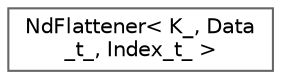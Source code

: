 digraph "Graphical Class Hierarchy"
{
 // LATEX_PDF_SIZE
  bgcolor="transparent";
  edge [fontname=Helvetica,fontsize=10,labelfontname=Helvetica,labelfontsize=10];
  node [fontname=Helvetica,fontsize=10,shape=box,height=0.2,width=0.4];
  rankdir="LR";
  Node0 [id="Node000000",label="NdFlattener\< K_, Data\l_t_, Index_t_ \>",height=0.2,width=0.4,color="grey40", fillcolor="white", style="filled",URL="$classNdFlattener.html",tooltip="Serialize pointer-to-pointer-... array into one 1D array, keeping track of the offsets in few additio..."];
}
